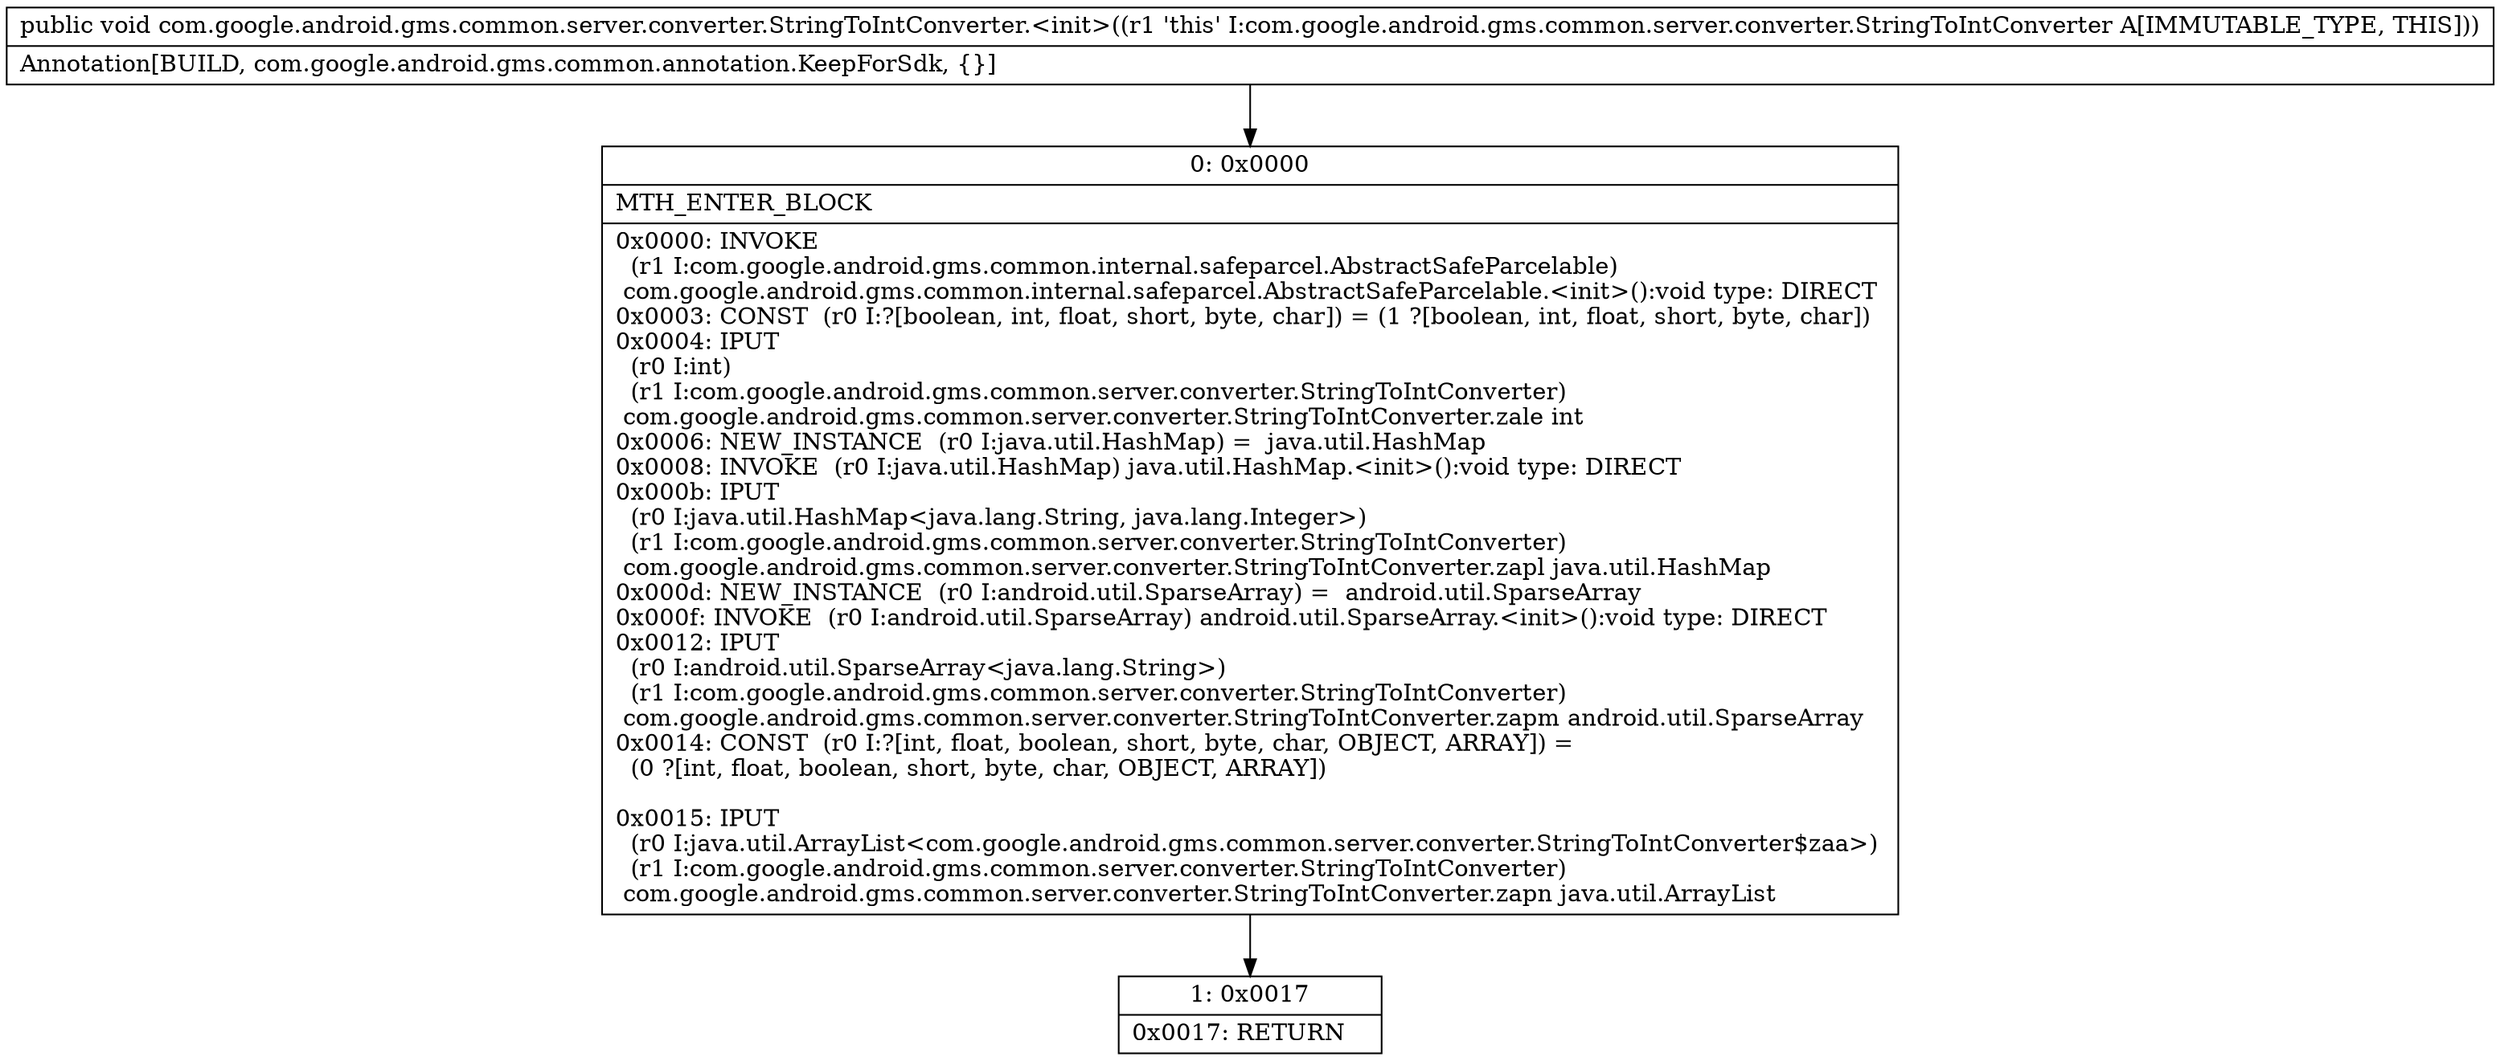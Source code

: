 digraph "CFG forcom.google.android.gms.common.server.converter.StringToIntConverter.\<init\>()V" {
Node_0 [shape=record,label="{0\:\ 0x0000|MTH_ENTER_BLOCK\l|0x0000: INVOKE  \l  (r1 I:com.google.android.gms.common.internal.safeparcel.AbstractSafeParcelable)\l com.google.android.gms.common.internal.safeparcel.AbstractSafeParcelable.\<init\>():void type: DIRECT \l0x0003: CONST  (r0 I:?[boolean, int, float, short, byte, char]) = (1 ?[boolean, int, float, short, byte, char]) \l0x0004: IPUT  \l  (r0 I:int)\l  (r1 I:com.google.android.gms.common.server.converter.StringToIntConverter)\l com.google.android.gms.common.server.converter.StringToIntConverter.zale int \l0x0006: NEW_INSTANCE  (r0 I:java.util.HashMap) =  java.util.HashMap \l0x0008: INVOKE  (r0 I:java.util.HashMap) java.util.HashMap.\<init\>():void type: DIRECT \l0x000b: IPUT  \l  (r0 I:java.util.HashMap\<java.lang.String, java.lang.Integer\>)\l  (r1 I:com.google.android.gms.common.server.converter.StringToIntConverter)\l com.google.android.gms.common.server.converter.StringToIntConverter.zapl java.util.HashMap \l0x000d: NEW_INSTANCE  (r0 I:android.util.SparseArray) =  android.util.SparseArray \l0x000f: INVOKE  (r0 I:android.util.SparseArray) android.util.SparseArray.\<init\>():void type: DIRECT \l0x0012: IPUT  \l  (r0 I:android.util.SparseArray\<java.lang.String\>)\l  (r1 I:com.google.android.gms.common.server.converter.StringToIntConverter)\l com.google.android.gms.common.server.converter.StringToIntConverter.zapm android.util.SparseArray \l0x0014: CONST  (r0 I:?[int, float, boolean, short, byte, char, OBJECT, ARRAY]) = \l  (0 ?[int, float, boolean, short, byte, char, OBJECT, ARRAY])\l \l0x0015: IPUT  \l  (r0 I:java.util.ArrayList\<com.google.android.gms.common.server.converter.StringToIntConverter$zaa\>)\l  (r1 I:com.google.android.gms.common.server.converter.StringToIntConverter)\l com.google.android.gms.common.server.converter.StringToIntConverter.zapn java.util.ArrayList \l}"];
Node_1 [shape=record,label="{1\:\ 0x0017|0x0017: RETURN   \l}"];
MethodNode[shape=record,label="{public void com.google.android.gms.common.server.converter.StringToIntConverter.\<init\>((r1 'this' I:com.google.android.gms.common.server.converter.StringToIntConverter A[IMMUTABLE_TYPE, THIS]))  | Annotation[BUILD, com.google.android.gms.common.annotation.KeepForSdk, \{\}]\l}"];
MethodNode -> Node_0;
Node_0 -> Node_1;
}

